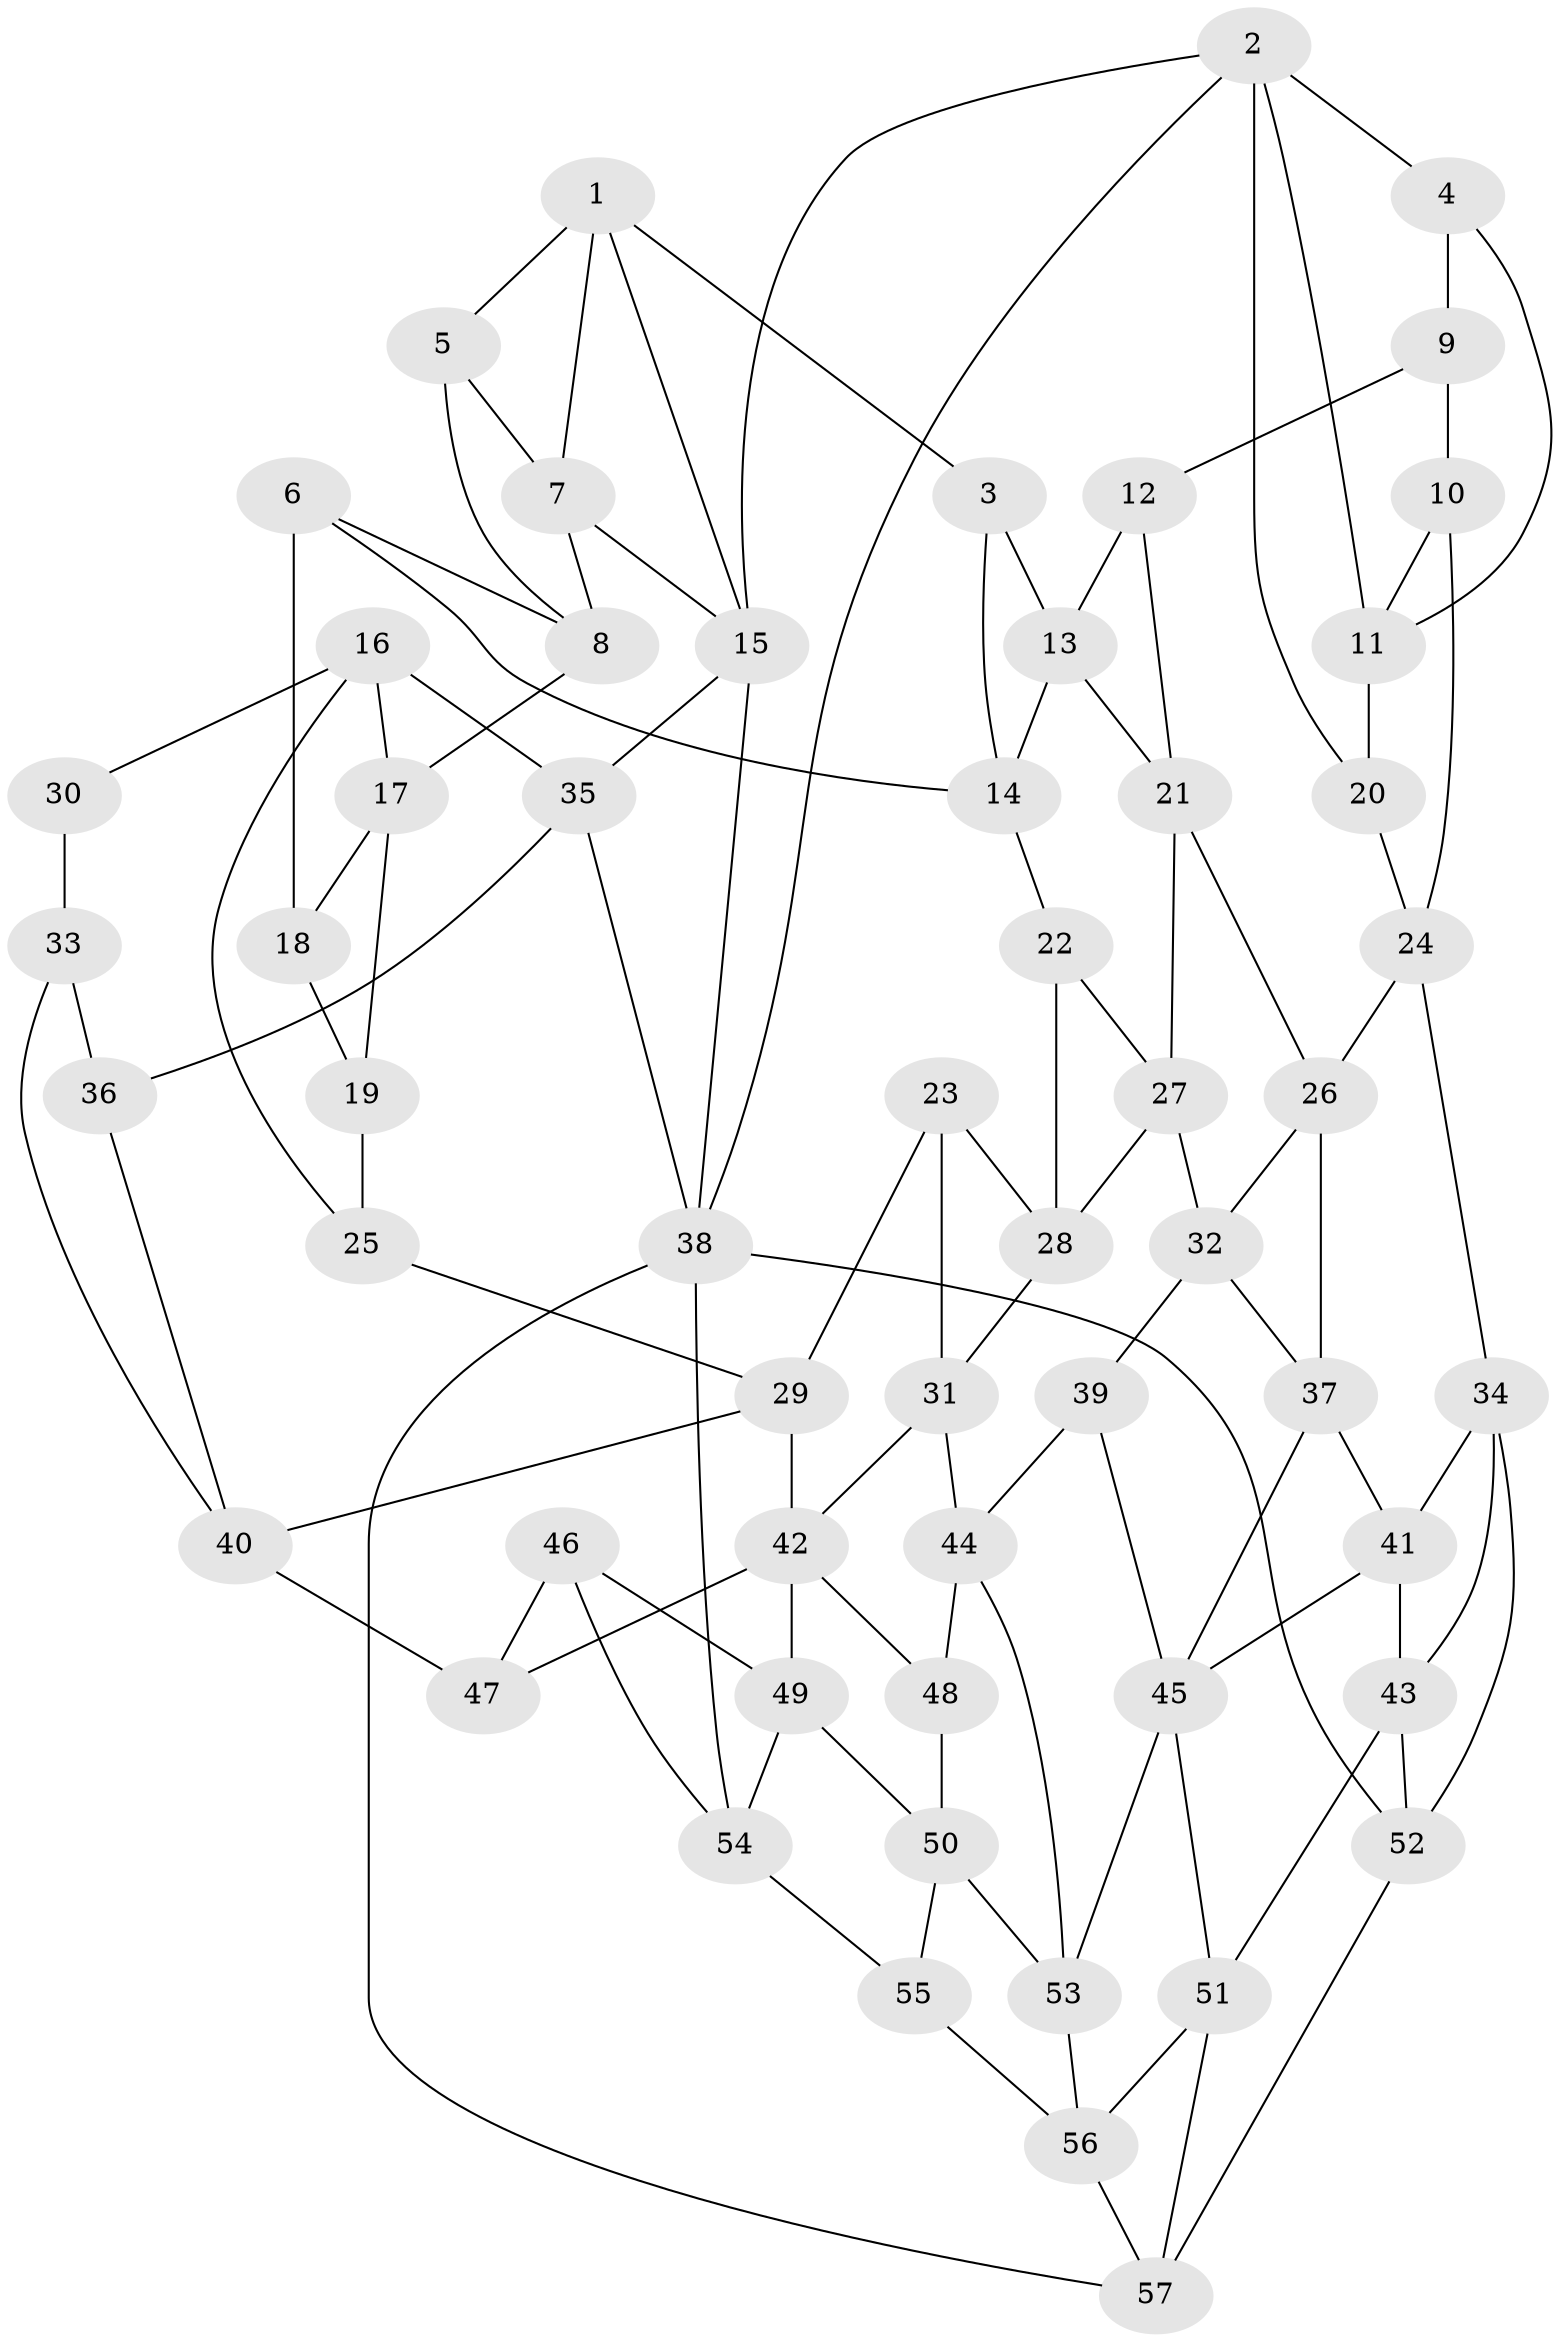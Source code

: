 // original degree distribution, {3: 0.02631578947368421, 4: 0.21052631578947367, 6: 0.21052631578947367, 5: 0.5526315789473685}
// Generated by graph-tools (version 1.1) at 2025/27/03/09/25 03:27:13]
// undirected, 57 vertices, 106 edges
graph export_dot {
graph [start="1"]
  node [color=gray90,style=filled];
  1;
  2;
  3;
  4;
  5;
  6;
  7;
  8;
  9;
  10;
  11;
  12;
  13;
  14;
  15;
  16;
  17;
  18;
  19;
  20;
  21;
  22;
  23;
  24;
  25;
  26;
  27;
  28;
  29;
  30;
  31;
  32;
  33;
  34;
  35;
  36;
  37;
  38;
  39;
  40;
  41;
  42;
  43;
  44;
  45;
  46;
  47;
  48;
  49;
  50;
  51;
  52;
  53;
  54;
  55;
  56;
  57;
  1 -- 3 [weight=1.0];
  1 -- 5 [weight=1.0];
  1 -- 7 [weight=1.0];
  1 -- 15 [weight=1.0];
  2 -- 4 [weight=1.0];
  2 -- 11 [weight=1.0];
  2 -- 15 [weight=1.0];
  2 -- 20 [weight=1.0];
  2 -- 38 [weight=1.0];
  3 -- 13 [weight=1.0];
  3 -- 14 [weight=1.0];
  4 -- 9 [weight=1.0];
  4 -- 11 [weight=1.0];
  5 -- 7 [weight=1.0];
  5 -- 8 [weight=1.0];
  6 -- 8 [weight=1.0];
  6 -- 14 [weight=1.0];
  6 -- 18 [weight=2.0];
  7 -- 8 [weight=1.0];
  7 -- 15 [weight=1.0];
  8 -- 17 [weight=1.0];
  9 -- 10 [weight=1.0];
  9 -- 12 [weight=2.0];
  10 -- 11 [weight=1.0];
  10 -- 24 [weight=1.0];
  11 -- 20 [weight=1.0];
  12 -- 13 [weight=1.0];
  12 -- 21 [weight=1.0];
  13 -- 14 [weight=1.0];
  13 -- 21 [weight=1.0];
  14 -- 22 [weight=1.0];
  15 -- 35 [weight=1.0];
  15 -- 38 [weight=1.0];
  16 -- 17 [weight=1.0];
  16 -- 25 [weight=1.0];
  16 -- 30 [weight=1.0];
  16 -- 35 [weight=1.0];
  17 -- 18 [weight=1.0];
  17 -- 19 [weight=1.0];
  18 -- 19 [weight=1.0];
  19 -- 25 [weight=1.0];
  20 -- 24 [weight=1.0];
  21 -- 26 [weight=1.0];
  21 -- 27 [weight=1.0];
  22 -- 27 [weight=1.0];
  22 -- 28 [weight=1.0];
  23 -- 28 [weight=1.0];
  23 -- 29 [weight=1.0];
  23 -- 31 [weight=1.0];
  24 -- 26 [weight=1.0];
  24 -- 34 [weight=1.0];
  25 -- 29 [weight=1.0];
  26 -- 32 [weight=1.0];
  26 -- 37 [weight=1.0];
  27 -- 28 [weight=1.0];
  27 -- 32 [weight=1.0];
  28 -- 31 [weight=1.0];
  29 -- 40 [weight=1.0];
  29 -- 42 [weight=1.0];
  30 -- 33 [weight=2.0];
  31 -- 42 [weight=1.0];
  31 -- 44 [weight=1.0];
  32 -- 37 [weight=1.0];
  32 -- 39 [weight=1.0];
  33 -- 36 [weight=1.0];
  33 -- 40 [weight=1.0];
  34 -- 41 [weight=1.0];
  34 -- 43 [weight=1.0];
  34 -- 52 [weight=1.0];
  35 -- 36 [weight=1.0];
  35 -- 38 [weight=1.0];
  36 -- 40 [weight=1.0];
  37 -- 41 [weight=1.0];
  37 -- 45 [weight=1.0];
  38 -- 52 [weight=1.0];
  38 -- 54 [weight=1.0];
  38 -- 57 [weight=1.0];
  39 -- 44 [weight=2.0];
  39 -- 45 [weight=1.0];
  40 -- 47 [weight=1.0];
  41 -- 43 [weight=2.0];
  41 -- 45 [weight=2.0];
  42 -- 47 [weight=2.0];
  42 -- 48 [weight=1.0];
  42 -- 49 [weight=1.0];
  43 -- 51 [weight=1.0];
  43 -- 52 [weight=1.0];
  44 -- 48 [weight=2.0];
  44 -- 53 [weight=1.0];
  45 -- 51 [weight=1.0];
  45 -- 53 [weight=1.0];
  46 -- 47 [weight=1.0];
  46 -- 49 [weight=1.0];
  46 -- 54 [weight=1.0];
  48 -- 50 [weight=1.0];
  49 -- 50 [weight=1.0];
  49 -- 54 [weight=1.0];
  50 -- 53 [weight=1.0];
  50 -- 55 [weight=1.0];
  51 -- 56 [weight=1.0];
  51 -- 57 [weight=1.0];
  52 -- 57 [weight=1.0];
  53 -- 56 [weight=1.0];
  54 -- 55 [weight=1.0];
  55 -- 56 [weight=1.0];
  56 -- 57 [weight=1.0];
}
